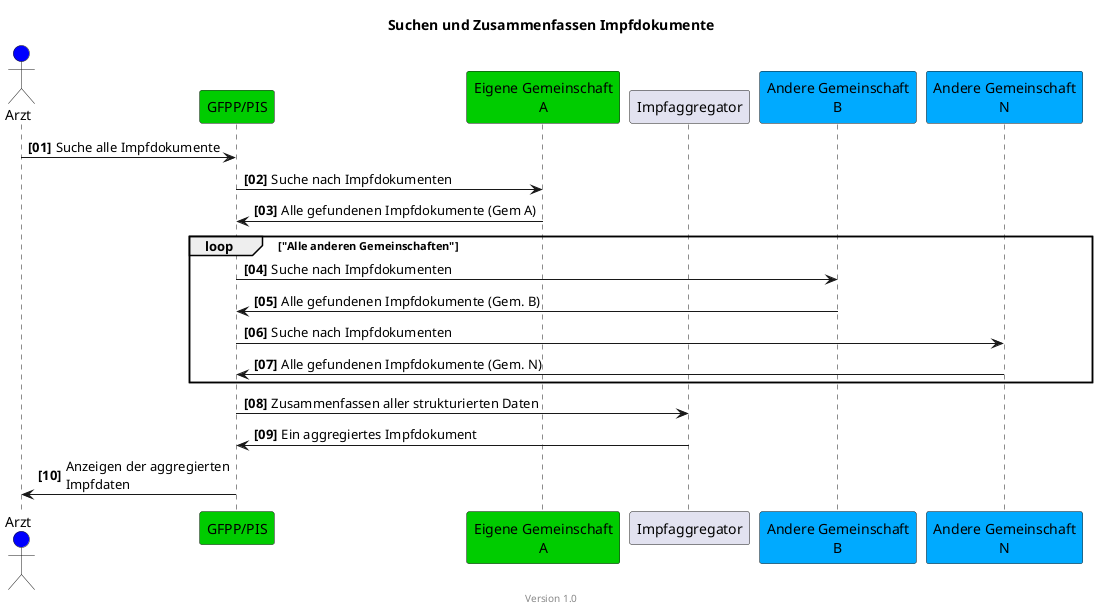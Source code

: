 @startuml
title Suchen und Zusammenfassen Impfdokumente
footer Version 1.0
skinparam responseMessageBelowArrow true


actor Arzt #blue
participant "GFPP/PIS" #00CC00
participant "Eigene Gemeinschaft\nA" #00CC00

participant "Impfaggregator"
participant "Andere Gemeinschaft\nB" #00aaff
participant "Andere Gemeinschaft\nN" #00aaff


autonumber "<b>[00]"
Arzt -> "GFPP/PIS": Suche alle Impfdokumente
"GFPP/PIS" -> "Eigene Gemeinschaft\nA": Suche nach Impfdokumenten
"Eigene Gemeinschaft\nA" -> "GFPP/PIS": Alle gefundenen Impfdokumente (Gem A)
loop "Alle anderen Gemeinschaften"
"GFPP/PIS" -> "Andere Gemeinschaft\nB": Suche nach Impfdokumenten
"Andere Gemeinschaft\nB" -> "GFPP/PIS": Alle gefundenen Impfdokumente (Gem. B)

"GFPP/PIS" -> "Andere Gemeinschaft\nN": Suche nach Impfdokumenten
"Andere Gemeinschaft\nN" -> "GFPP/PIS": Alle gefundenen Impfdokumente (Gem. N)
end
"GFPP/PIS" -> "Impfaggregator": Zusammenfassen aller strukturierten Daten
"Impfaggregator" ->  "GFPP/PIS": Ein aggregiertes Impfdokument
"GFPP/PIS" -> Arzt: Anzeigen der aggregierten\nImpfdaten

@enduml

